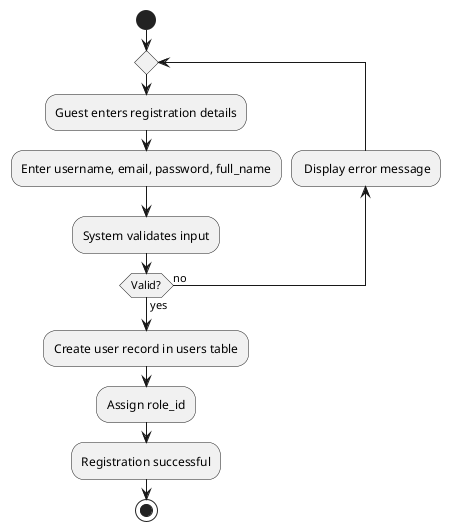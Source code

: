 @startuml Register Activity
start
repeat
  :Guest enters registration details;
  :Enter username, email, password, full_name;
  :System validates input;
  backward: Display error message;
repeat while (Valid?) is (no) not (yes)
    :Create user record in users table;
    :Assign role_id;
    :Registration successful;
stop
@enduml